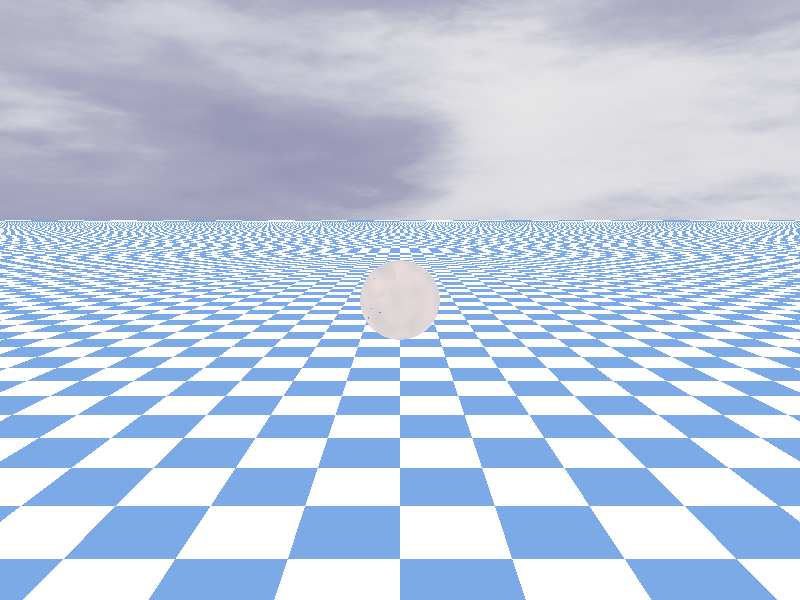 /* "Clever rolling ball"
 *  - to run animation, use clever_roll.ini
 *  - for further thoughts, check the end of the file
 */

#include "colors.inc"       // ex: for White
#include "textures.inc"     // ex: for PinkAlabaster
#include "skies.inc"        // for S_Cloud5        
#include "transforms.inc"   // for vtransform  
#include "math.inc"
        
        
// --- declaration of the ball; for convenience, center in origin --- //        
#declare SPHERE_CENTER = <0,0,0>;            
#declare SPHERE_RADIUS = 1;         
#declare HOLE_CENTER = <-0.5,0.5,-0.5>;      
#declare HOLE_RADIUS = 0.5;
  
#declare MySphere = difference {
    sphere {
        SPHERE_CENTER,
        SPHERE_RADIUS    
    }
    sphere {
        HOLE_CENTER,
        HOLE_RADIUS       
    }
    texture { 
        PinkAlabaster   // moon-like texture
    }
}


// --- declaration of the movement --- //
#declare TOTAL_DISTANCE = 2 * pi * SPHERE_RADIUS;               // recommended, nice value: 2 * pi * SPHERE_RADIUS for whole rotation
#declare CURRENT_DISTANCE = TOTAL_DISTANCE * clock;             // works since clock is a value in interval [0,1]
#declare MOVEMENT_DIRECTION = -z;                               // the direction in which the ball will roll, CONSTRAINED TO x, -x, z, -z by design 
#declare CURRENT_OFFSET = CURRENT_DISTANCE * MOVEMENT_DIRECTION;// movement direction of unit length

/* got total rotation from simple "rule of three"
 *     distance                     rotation
 *     2 * pi * R (circumference)   360 (full rotation)
 *     TOTAL_DISTANCE (given)       TOTAL_ROTATION (unknown) 
 */
#declare TOTAL_ROTATION_AMOUNT = 360 * TOTAL_DISTANCE / (2 * pi * SPHERE_RADIUS);   // from formula above
#declare CURRENT_ROTATION_AMOUNT = TOTAL_ROTATION_AMOUNT * clock;                   // works since clock is a value in interval [0,1]                        
#declare ROTATION_DIRECTION = vcross(y,MOVEMENT_DIRECTION);                         // works since MOVEMENT_DIRECTION is constrained to +-x, +-z; guaranteed unit length
#declare CURRENT_ROTATION = CURRENT_ROTATION_AMOUNT * ROTATION_DIRECTION;           // again, direction of unit length                                                               
                                                                                            
#declare RotateAndTranslate = transform {
    rotate CURRENT_ROTATION    // rotate (initially in origin) 
    translate CURRENT_OFFSET   // translate
}

#declare TranslateOnly = transform {
    translate CURRENT_OFFSET   // translate
}


// --- stopping logic --- //
// gravity vector: from center of sphere towards the ground
#declare gravity1 = SPHERE_CENTER;               
#declare gravity2 = SPHERE_CENTER - <0,2,0>; 
// hole vector: from center of sphere towards center of hole     
#declare hole1 = SPHERE_CENTER;   
#declare hole2 = HOLE_CENTER;  
  
#declare StoppingAngle = 40;    // if angle between gravity and hole vector is less than this, the ball stops rolling
#declare FOUND = false;         // flag to ensure only first time slot of stopping is saved
#declare LAST_CLOCK = 1;        // no guarantee of stopping- start by making the last clock tick the original last clock

#for (Count,0,100)              // with a 0.01 precision, search for stopping tick   
    
    // clock tick associated with current iteration
    #declare SEARCH_CLOCK = Count / 100.0;
    
    // movements based on this clock tick
    #declare SearchRotateAndTranslate = transform {
        rotate TOTAL_ROTATION_AMOUNT * SEARCH_CLOCK * ROTATION_DIRECTION
        translate TOTAL_DISTANCE * SEARCH_CLOCK * MOVEMENT_DIRECTION 
    }
    #declare SearchTranslateOnly = transform {
        translate TOTAL_DISTANCE * SEARCH_CLOCK * MOVEMENT_DIRECTION
    }
    
    // gravity and hole vectors in the given tick  
    #declare sGravity1 = vtransform(gravity1, TranslateOnly);
    #declare sGravity2 = vtransform(gravity2, TranslateOnly);                                       
    #declare sGravityVector = sGravity2 - sGravity1;      
    #declare sHole1 = vtransform(hole1, SearchRotateAndTranslate);
    #declare sHole2 = vtransform(hole2, SearchRotateAndTranslate);
    #declare sHoleVector = sHole2 - sHole1;
    
    // check condition
    #if (VAngleD(sHoleVector,sGravityVector) < StoppingAngle)
        #if (!FOUND)
            #declare LAST_CLOCK = SEARCH_CLOCK;
            #declare FOUND = true;
        #end
    #end
#end

// movements based on stopping tick 
#declare LastRotateAndTranslate = transform {
    rotate TOTAL_ROTATION_AMOUNT * LAST_CLOCK * ROTATION_DIRECTION
    translate TOTAL_DISTANCE * LAST_CLOCK * MOVEMENT_DIRECTION 
}
#declare LastTranslateOnly = transform {
    translate TOTAL_DISTANCE * LAST_CLOCK * MOVEMENT_DIRECTION
}
  
                                                     
// --- basic elements --- //                                                                                            
camera {
    location <0, 2, -15>
    look_at 0
    angle 0
}

light_source {
    <500, 500, -1000>
    White
}

plane {
    y,
    -SPHERE_RADIUS  // for convenience, so we do not need to offset the ball
    pigment {
        checker
        color rgb<0.2, 0.4, 0.8>
        White 
    }
}

sky_sphere {
    S_Cloud5    // nice, cloudy background 
}  



// --- movement selection --- //
#if (clock < LAST_CLOCK)
    #declare RT = RotateAndTranslate  
    #declare TO = TranslateOnly
#else
    #declare RT = LastRotateAndTranslate   
    #declare TO = LastTranslateOnly
#end



// --- object instantiation --- //
object {
    MySphere
    transform RT     
}


// --- tought process --- //
/*
    My initial approach was having the hole and gravity vectors move with the ball. This worked fine: i could
    detect when the stopping condition was fulfilled or when it wasn't. However, it was impossible to stop the
    ball. The only way I could stop the animation was by making an error by purpose- not elegant at all. Since
    POV-Ray has no idea of storing a variable from iterations, i had to abandon this idea.
    
    A perfectly fine solution would be to use an additional text file, so that we could signal finding the first
    stopping tick. The file would serve as a "memory". Unfortunately, we were not allowed to do this.
    
    So, after some thinking i came up with a very ugly idea: at each iteration, we re-calculate the stopping tick
    by iterating through all the clock ticks (with a given precision), and acting accordingly. It seems like the
    only way of stopping the ball without the notion of a real constant or variable is to know the stopping clock
    beforehand. There may be a nice mathematical solution for this problem, but i could not think of it. So, the
    lumberjack-method will do it this time.
*/
